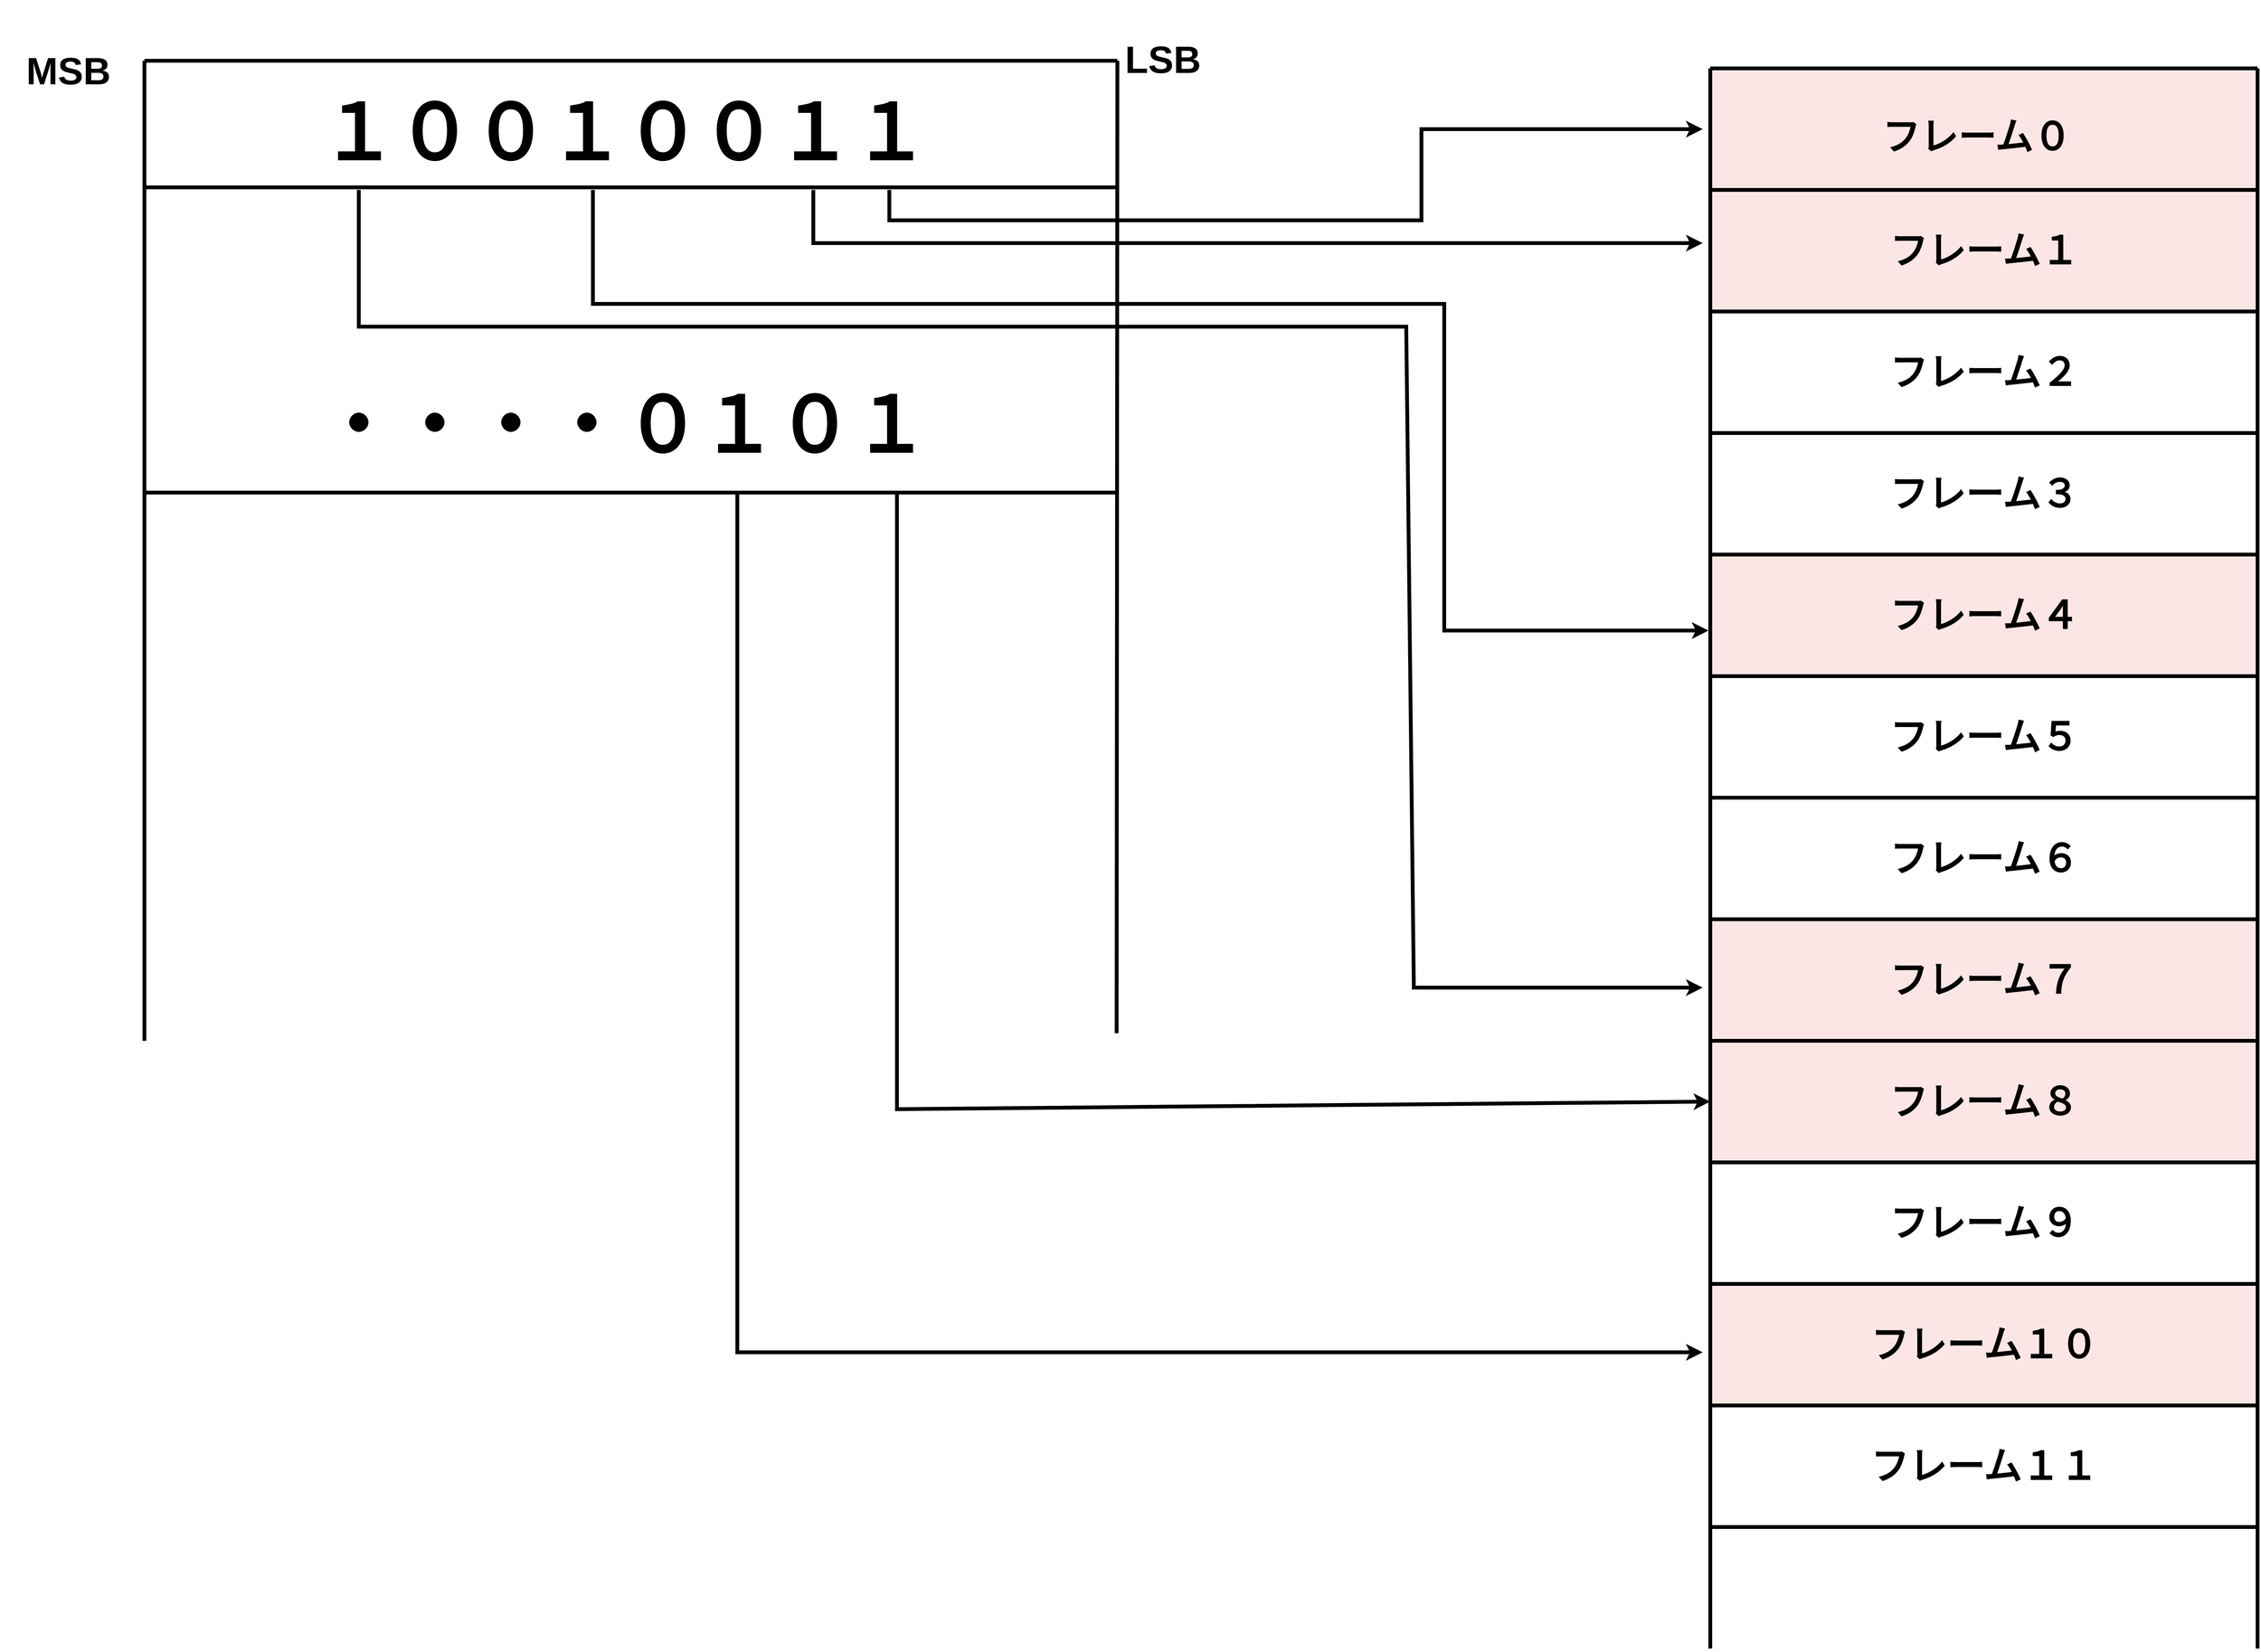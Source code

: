 <mxfile version="20.8.19" type="device"><diagram id="_AUrftxfwG4e6NpK03m8" name="ページ1"><mxGraphModel dx="2224" dy="2192" grid="1" gridSize="10" guides="1" tooltips="1" connect="1" arrows="1" fold="1" page="1" pageScale="4" pageWidth="827" pageHeight="1169" math="0" shadow="0"><root><mxCell id="0"/><mxCell id="1" parent="0"/><mxCell id="hklcA2wd4loPhIs_tY9R-40" value="" style="rounded=0;whiteSpace=wrap;html=1;fontSize=50;opacity=50;strokeColor=#b85450;fillColor=#f8cecc;" parent="1" vertex="1"><mxGeometry x="2270" y="2170" width="720" height="160" as="geometry"/></mxCell><mxCell id="hklcA2wd4loPhIs_tY9R-39" value="" style="rounded=0;whiteSpace=wrap;html=1;fontSize=50;opacity=50;strokeColor=#b85450;fillColor=#f8cecc;" parent="1" vertex="1"><mxGeometry x="2270" y="1690" width="720" height="160" as="geometry"/></mxCell><mxCell id="hklcA2wd4loPhIs_tY9R-38" value="" style="rounded=0;whiteSpace=wrap;html=1;fontSize=50;opacity=50;strokeColor=#b85450;fillColor=#f8cecc;" parent="1" vertex="1"><mxGeometry x="2270" y="1850" width="720" height="160" as="geometry"/></mxCell><mxCell id="hklcA2wd4loPhIs_tY9R-37" value="" style="rounded=0;whiteSpace=wrap;html=1;fontSize=50;opacity=50;strokeColor=#b85450;fillColor=#f8cecc;" parent="1" vertex="1"><mxGeometry x="2270" y="1210" width="720" height="160" as="geometry"/></mxCell><mxCell id="hklcA2wd4loPhIs_tY9R-36" value="" style="rounded=0;whiteSpace=wrap;html=1;fontSize=50;opacity=50;strokeColor=#b85450;fillColor=#f8cecc;" parent="1" vertex="1"><mxGeometry x="2270" y="730" width="720" height="160" as="geometry"/></mxCell><mxCell id="hklcA2wd4loPhIs_tY9R-35" value="" style="rounded=0;whiteSpace=wrap;html=1;fontSize=50;opacity=50;strokeColor=#b85450;fillColor=#f8cecc;" parent="1" vertex="1"><mxGeometry x="2270" y="570" width="720" height="160" as="geometry"/></mxCell><mxCell id="hklcA2wd4loPhIs_tY9R-1" value="" style="endArrow=none;html=1;rounded=0;strokeWidth=5;" parent="1" edge="1"><mxGeometry width="50" height="50" relative="1" as="geometry"><mxPoint x="210" y="560" as="sourcePoint"/><mxPoint x="1490" y="560" as="targetPoint"/></mxGeometry></mxCell><mxCell id="hklcA2wd4loPhIs_tY9R-2" value="" style="endArrow=none;html=1;rounded=0;strokeWidth=5;" parent="1" edge="1"><mxGeometry width="50" height="50" relative="1" as="geometry"><mxPoint x="210" y="1850" as="sourcePoint"/><mxPoint x="210" y="560" as="targetPoint"/></mxGeometry></mxCell><mxCell id="hklcA2wd4loPhIs_tY9R-3" value="" style="endArrow=none;html=1;rounded=0;strokeWidth=5;" parent="1" edge="1"><mxGeometry width="50" height="50" relative="1" as="geometry"><mxPoint x="1489" y="1840" as="sourcePoint"/><mxPoint x="1490" y="560" as="targetPoint"/></mxGeometry></mxCell><mxCell id="hklcA2wd4loPhIs_tY9R-4" value="" style="endArrow=none;html=1;rounded=0;strokeWidth=5;" parent="1" edge="1"><mxGeometry width="50" height="50" relative="1" as="geometry"><mxPoint x="210" y="1128.33" as="sourcePoint"/><mxPoint x="1490" y="1128.33" as="targetPoint"/></mxGeometry></mxCell><mxCell id="hklcA2wd4loPhIs_tY9R-5" value="" style="endArrow=none;html=1;rounded=0;strokeWidth=5;" parent="1" edge="1"><mxGeometry width="50" height="50" relative="1" as="geometry"><mxPoint x="210" y="726.67" as="sourcePoint"/><mxPoint x="1490" y="726.67" as="targetPoint"/></mxGeometry></mxCell><mxCell id="hklcA2wd4loPhIs_tY9R-6" value="" style="endArrow=none;html=1;rounded=0;strokeWidth=5;" parent="1" edge="1"><mxGeometry width="50" height="50" relative="1" as="geometry"><mxPoint x="2270" y="2650" as="sourcePoint"/><mxPoint x="2270" y="570" as="targetPoint"/></mxGeometry></mxCell><mxCell id="hklcA2wd4loPhIs_tY9R-7" value="" style="endArrow=none;html=1;rounded=0;strokeWidth=5;" parent="1" edge="1"><mxGeometry width="50" height="50" relative="1" as="geometry"><mxPoint x="2990" y="2650" as="sourcePoint"/><mxPoint x="2990.0" y="570" as="targetPoint"/></mxGeometry></mxCell><mxCell id="hklcA2wd4loPhIs_tY9R-8" value="" style="endArrow=none;html=1;rounded=0;strokeWidth=5;" parent="1" edge="1"><mxGeometry width="50" height="50" relative="1" as="geometry"><mxPoint x="2270" y="570" as="sourcePoint"/><mxPoint x="2990" y="570" as="targetPoint"/></mxGeometry></mxCell><mxCell id="hklcA2wd4loPhIs_tY9R-9" value="" style="endArrow=none;html=1;rounded=0;strokeWidth=5;" parent="1" edge="1"><mxGeometry width="50" height="50" relative="1" as="geometry"><mxPoint x="2270.0" y="730" as="sourcePoint"/><mxPoint x="2990" y="730" as="targetPoint"/></mxGeometry></mxCell><mxCell id="hklcA2wd4loPhIs_tY9R-10" value="" style="endArrow=none;html=1;rounded=0;strokeWidth=5;" parent="1" edge="1"><mxGeometry width="50" height="50" relative="1" as="geometry"><mxPoint x="2270.0" y="890" as="sourcePoint"/><mxPoint x="2990" y="890" as="targetPoint"/></mxGeometry></mxCell><mxCell id="hklcA2wd4loPhIs_tY9R-11" value="" style="endArrow=none;html=1;rounded=0;strokeWidth=5;" parent="1" edge="1"><mxGeometry width="50" height="50" relative="1" as="geometry"><mxPoint x="2270.0" y="1050" as="sourcePoint"/><mxPoint x="2990" y="1050" as="targetPoint"/></mxGeometry></mxCell><mxCell id="hklcA2wd4loPhIs_tY9R-12" value="" style="endArrow=none;html=1;rounded=0;strokeWidth=5;" parent="1" edge="1"><mxGeometry width="50" height="50" relative="1" as="geometry"><mxPoint x="2270.0" y="1210" as="sourcePoint"/><mxPoint x="2990" y="1210" as="targetPoint"/></mxGeometry></mxCell><mxCell id="hklcA2wd4loPhIs_tY9R-13" value="" style="endArrow=none;html=1;rounded=0;strokeWidth=5;" parent="1" edge="1"><mxGeometry width="50" height="50" relative="1" as="geometry"><mxPoint x="2270.0" y="1370" as="sourcePoint"/><mxPoint x="2990" y="1370" as="targetPoint"/></mxGeometry></mxCell><mxCell id="hklcA2wd4loPhIs_tY9R-14" value="" style="endArrow=none;html=1;rounded=0;strokeWidth=5;" parent="1" edge="1"><mxGeometry width="50" height="50" relative="1" as="geometry"><mxPoint x="2270.0" y="1530" as="sourcePoint"/><mxPoint x="2990" y="1530" as="targetPoint"/></mxGeometry></mxCell><mxCell id="hklcA2wd4loPhIs_tY9R-15" value="" style="endArrow=none;html=1;rounded=0;strokeWidth=5;" parent="1" edge="1"><mxGeometry width="50" height="50" relative="1" as="geometry"><mxPoint x="2270.0" y="1690" as="sourcePoint"/><mxPoint x="2990" y="1690" as="targetPoint"/></mxGeometry></mxCell><mxCell id="hklcA2wd4loPhIs_tY9R-16" value="" style="endArrow=none;html=1;rounded=0;strokeWidth=5;" parent="1" edge="1"><mxGeometry width="50" height="50" relative="1" as="geometry"><mxPoint x="2270.0" y="1850" as="sourcePoint"/><mxPoint x="2990" y="1850" as="targetPoint"/></mxGeometry></mxCell><mxCell id="hklcA2wd4loPhIs_tY9R-17" value="" style="endArrow=none;html=1;rounded=0;strokeWidth=5;" parent="1" edge="1"><mxGeometry width="50" height="50" relative="1" as="geometry"><mxPoint x="2270.0" y="2010" as="sourcePoint"/><mxPoint x="2990" y="2010" as="targetPoint"/></mxGeometry></mxCell><mxCell id="hklcA2wd4loPhIs_tY9R-18" value="" style="endArrow=none;html=1;rounded=0;strokeWidth=5;" parent="1" edge="1"><mxGeometry width="50" height="50" relative="1" as="geometry"><mxPoint x="2270.0" y="2170" as="sourcePoint"/><mxPoint x="2990" y="2170" as="targetPoint"/></mxGeometry></mxCell><mxCell id="hklcA2wd4loPhIs_tY9R-19" value="" style="endArrow=none;html=1;rounded=0;strokeWidth=5;" parent="1" edge="1"><mxGeometry width="50" height="50" relative="1" as="geometry"><mxPoint x="2270.0" y="2330" as="sourcePoint"/><mxPoint x="2990" y="2330" as="targetPoint"/></mxGeometry></mxCell><mxCell id="hklcA2wd4loPhIs_tY9R-20" value="" style="endArrow=none;html=1;rounded=0;strokeWidth=5;" parent="1" edge="1"><mxGeometry width="50" height="50" relative="1" as="geometry"><mxPoint x="2270.0" y="2490" as="sourcePoint"/><mxPoint x="2990" y="2490" as="targetPoint"/></mxGeometry></mxCell><mxCell id="hklcA2wd4loPhIs_tY9R-21" value="フレーム０" style="text;html=1;strokeColor=none;fillColor=none;align=center;verticalAlign=middle;whiteSpace=wrap;rounded=0;fontSize=50;fontStyle=1" parent="1" vertex="1"><mxGeometry x="2410" y="600" width="420" height="120" as="geometry"/></mxCell><mxCell id="hklcA2wd4loPhIs_tY9R-24" value="フレーム１" style="text;html=1;strokeColor=none;fillColor=none;align=center;verticalAlign=middle;whiteSpace=wrap;rounded=0;fontSize=50;fontStyle=1" parent="1" vertex="1"><mxGeometry x="2420" y="750" width="420" height="120" as="geometry"/></mxCell><mxCell id="hklcA2wd4loPhIs_tY9R-25" value="フレーム２" style="text;html=1;strokeColor=none;fillColor=none;align=center;verticalAlign=middle;whiteSpace=wrap;rounded=0;fontSize=50;fontStyle=1" parent="1" vertex="1"><mxGeometry x="2420" y="910" width="420" height="120" as="geometry"/></mxCell><mxCell id="hklcA2wd4loPhIs_tY9R-26" value="フレーム３" style="text;html=1;strokeColor=none;fillColor=none;align=center;verticalAlign=middle;whiteSpace=wrap;rounded=0;fontSize=50;fontStyle=1" parent="1" vertex="1"><mxGeometry x="2420" y="1070" width="420" height="120" as="geometry"/></mxCell><mxCell id="hklcA2wd4loPhIs_tY9R-27" value="フレーム４" style="text;html=1;strokeColor=none;fillColor=none;align=center;verticalAlign=middle;whiteSpace=wrap;rounded=0;fontSize=50;fontStyle=1" parent="1" vertex="1"><mxGeometry x="2420" y="1230" width="420" height="120" as="geometry"/></mxCell><mxCell id="hklcA2wd4loPhIs_tY9R-28" value="フレーム５" style="text;html=1;strokeColor=none;fillColor=none;align=center;verticalAlign=middle;whiteSpace=wrap;rounded=0;fontSize=50;fontStyle=1" parent="1" vertex="1"><mxGeometry x="2420" y="1390" width="420" height="120" as="geometry"/></mxCell><mxCell id="hklcA2wd4loPhIs_tY9R-29" value="フレーム６" style="text;html=1;strokeColor=none;fillColor=none;align=center;verticalAlign=middle;whiteSpace=wrap;rounded=0;fontSize=50;fontStyle=1" parent="1" vertex="1"><mxGeometry x="2420" y="1550" width="420" height="120" as="geometry"/></mxCell><mxCell id="hklcA2wd4loPhIs_tY9R-30" value="フレーム７" style="text;html=1;strokeColor=none;fillColor=none;align=center;verticalAlign=middle;whiteSpace=wrap;rounded=0;fontSize=50;fontStyle=1" parent="1" vertex="1"><mxGeometry x="2420" y="1710" width="420" height="120" as="geometry"/></mxCell><mxCell id="hklcA2wd4loPhIs_tY9R-31" value="フレーム８" style="text;html=1;strokeColor=none;fillColor=none;align=center;verticalAlign=middle;whiteSpace=wrap;rounded=0;fontSize=50;fontStyle=1" parent="1" vertex="1"><mxGeometry x="2420" y="1870" width="420" height="120" as="geometry"/></mxCell><mxCell id="hklcA2wd4loPhIs_tY9R-32" value="フレーム９" style="text;html=1;strokeColor=none;fillColor=none;align=center;verticalAlign=middle;whiteSpace=wrap;rounded=0;fontSize=50;fontStyle=1" parent="1" vertex="1"><mxGeometry x="2420" y="2030" width="420" height="120" as="geometry"/></mxCell><mxCell id="hklcA2wd4loPhIs_tY9R-33" value="フレーム１０" style="text;html=1;strokeColor=none;fillColor=none;align=center;verticalAlign=middle;whiteSpace=wrap;rounded=0;fontSize=50;fontStyle=1" parent="1" vertex="1"><mxGeometry x="2420" y="2190" width="420" height="120" as="geometry"/></mxCell><mxCell id="hklcA2wd4loPhIs_tY9R-34" value="フレーム１１" style="text;html=1;strokeColor=none;fillColor=none;align=center;verticalAlign=middle;whiteSpace=wrap;rounded=0;fontSize=50;fontStyle=1" parent="1" vertex="1"><mxGeometry x="2420" y="2350" width="420" height="120" as="geometry"/></mxCell><mxCell id="hklcA2wd4loPhIs_tY9R-42" value="&lt;b&gt;&lt;font style=&quot;font-size: 100px;&quot;&gt;・・・・０１０１&lt;/font&gt;&lt;/b&gt;" style="text;html=1;strokeColor=none;fillColor=none;align=center;verticalAlign=middle;whiteSpace=wrap;rounded=0;fontSize=50;opacity=50;" parent="1" vertex="1"><mxGeometry x="390" y="960" width="900" height="160" as="geometry"/></mxCell><mxCell id="hklcA2wd4loPhIs_tY9R-43" value="&lt;b&gt;&lt;font style=&quot;font-size: 50px;&quot;&gt;LSB&lt;/font&gt;&lt;/b&gt;" style="text;html=1;strokeColor=none;fillColor=none;align=center;verticalAlign=middle;whiteSpace=wrap;rounded=0;fontSize=100;opacity=50;" parent="1" vertex="1"><mxGeometry x="1500" y="500" width="100" height="80" as="geometry"/></mxCell><mxCell id="hklcA2wd4loPhIs_tY9R-44" value="&lt;b&gt;&lt;font style=&quot;font-size: 50px;&quot;&gt;MSB&lt;/font&gt;&lt;/b&gt;" style="text;html=1;strokeColor=none;fillColor=none;align=center;verticalAlign=middle;whiteSpace=wrap;rounded=0;fontSize=100;opacity=50;" parent="1" vertex="1"><mxGeometry x="20" y="520" width="180" height="70" as="geometry"/></mxCell><mxCell id="hklcA2wd4loPhIs_tY9R-41" value="&lt;b&gt;&lt;font style=&quot;font-size: 100px;&quot;&gt;１００１００１１&lt;/font&gt;&lt;/b&gt;" style="text;html=1;strokeColor=none;fillColor=none;align=center;verticalAlign=middle;whiteSpace=wrap;rounded=0;fontSize=50;opacity=50;" parent="1" vertex="1"><mxGeometry x="430" y="580" width="820" height="150" as="geometry"/></mxCell><mxCell id="tj4NOe4wpmkoHJbHeHZS-1" value="" style="endArrow=classic;html=1;rounded=0;strokeWidth=5;" parent="1" edge="1"><mxGeometry width="50" height="50" relative="1" as="geometry"><mxPoint x="1190" y="730" as="sourcePoint"/><mxPoint x="2260" y="650" as="targetPoint"/><Array as="points"><mxPoint x="1190" y="770"/><mxPoint x="1890" y="770"/><mxPoint x="1890" y="650"/></Array></mxGeometry></mxCell><mxCell id="tj4NOe4wpmkoHJbHeHZS-2" value="" style="endArrow=classic;html=1;rounded=0;strokeWidth=5;" parent="1" edge="1"><mxGeometry width="50" height="50" relative="1" as="geometry"><mxPoint x="1090" y="730" as="sourcePoint"/><mxPoint x="2260" y="800" as="targetPoint"/><Array as="points"><mxPoint x="1090" y="800"/></Array></mxGeometry></mxCell><mxCell id="tj4NOe4wpmkoHJbHeHZS-3" value="" style="endArrow=classic;html=1;rounded=0;strokeWidth=5;" parent="1" edge="1"><mxGeometry width="50" height="50" relative="1" as="geometry"><mxPoint x="492" y="730" as="sourcePoint"/><mxPoint x="2260" y="1780" as="targetPoint"/><Array as="points"><mxPoint x="492" y="910"/><mxPoint x="1870" y="910"/><mxPoint x="1880" y="1780"/></Array></mxGeometry></mxCell><mxCell id="tj4NOe4wpmkoHJbHeHZS-6" value="" style="endArrow=classic;html=1;rounded=0;strokeWidth=5;" parent="1" edge="1"><mxGeometry width="50" height="50" relative="1" as="geometry"><mxPoint x="800" y="730" as="sourcePoint"/><mxPoint x="2267.68" y="1310" as="targetPoint"/><Array as="points"><mxPoint x="800" y="880"/><mxPoint x="1920" y="880"/><mxPoint x="1920" y="1310"/></Array></mxGeometry></mxCell><mxCell id="tj4NOe4wpmkoHJbHeHZS-10" value="" style="endArrow=classic;html=1;rounded=0;strokeWidth=5;" parent="1" edge="1"><mxGeometry width="50" height="50" relative="1" as="geometry"><mxPoint x="1200" y="1130" as="sourcePoint"/><mxPoint x="2270" y="1930" as="targetPoint"/><Array as="points"><mxPoint x="1200" y="1940"/></Array></mxGeometry></mxCell><mxCell id="tj4NOe4wpmkoHJbHeHZS-12" value="" style="endArrow=classic;html=1;rounded=0;strokeWidth=5;" parent="1" edge="1"><mxGeometry width="50" height="50" relative="1" as="geometry"><mxPoint x="990" y="1130" as="sourcePoint"/><mxPoint x="2260" y="2260" as="targetPoint"/><Array as="points"><mxPoint x="990" y="2260"/></Array></mxGeometry></mxCell></root></mxGraphModel></diagram></mxfile>